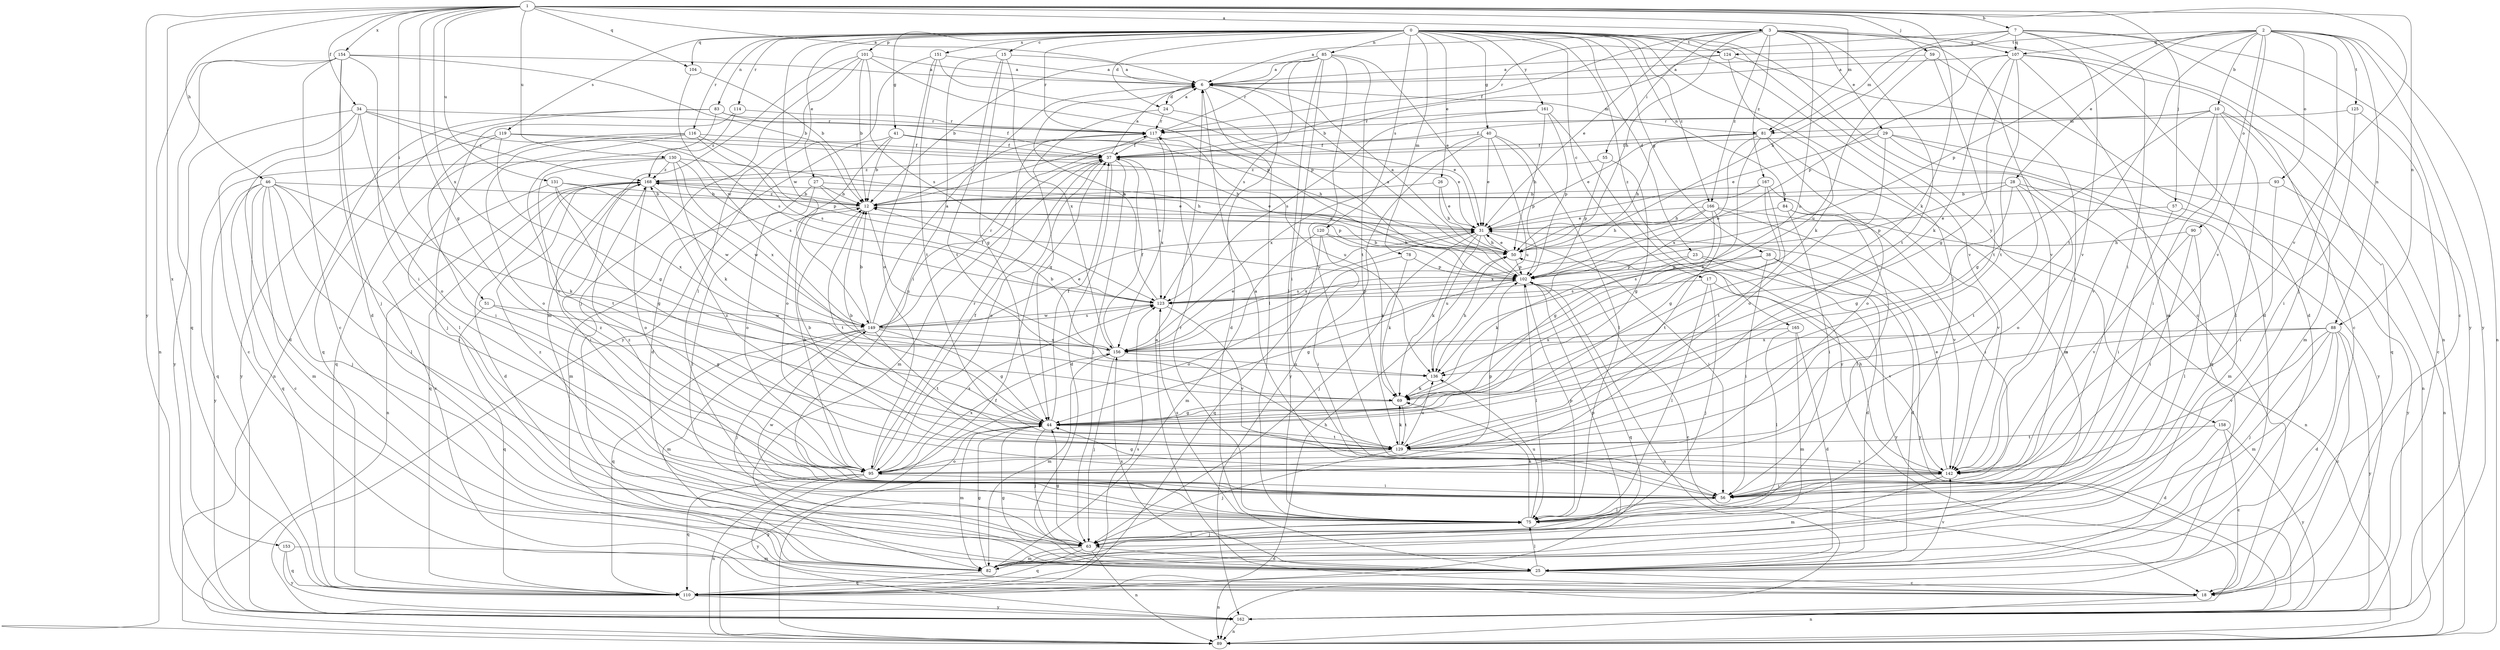 strict digraph  {
0;
1;
2;
3;
6;
7;
10;
12;
15;
17;
18;
23;
24;
25;
26;
27;
28;
29;
31;
34;
37;
38;
40;
41;
44;
46;
50;
51;
55;
56;
57;
59;
63;
69;
75;
78;
81;
82;
83;
84;
85;
88;
89;
90;
93;
95;
101;
102;
104;
107;
110;
114;
116;
117;
119;
120;
123;
124;
125;
129;
130;
131;
136;
142;
149;
151;
153;
154;
156;
158;
161;
162;
165;
166;
167;
168;
0 -> 15  [label=c];
0 -> 17  [label=c];
0 -> 18  [label=c];
0 -> 23  [label=d];
0 -> 24  [label=d];
0 -> 26  [label=e];
0 -> 27  [label=e];
0 -> 38  [label=g];
0 -> 40  [label=g];
0 -> 41  [label=g];
0 -> 75  [label=l];
0 -> 78  [label=m];
0 -> 83  [label=n];
0 -> 84  [label=n];
0 -> 85  [label=n];
0 -> 101  [label=p];
0 -> 104  [label=q];
0 -> 114  [label=r];
0 -> 116  [label=r];
0 -> 117  [label=r];
0 -> 119  [label=s];
0 -> 120  [label=s];
0 -> 124  [label=t];
0 -> 142  [label=v];
0 -> 149  [label=w];
0 -> 151  [label=x];
0 -> 158  [label=y];
0 -> 161  [label=y];
0 -> 165  [label=z];
0 -> 166  [label=z];
1 -> 3  [label=a];
1 -> 6  [label=a];
1 -> 7  [label=b];
1 -> 34  [label=f];
1 -> 44  [label=g];
1 -> 46  [label=h];
1 -> 51  [label=i];
1 -> 57  [label=j];
1 -> 59  [label=j];
1 -> 69  [label=k];
1 -> 81  [label=m];
1 -> 88  [label=n];
1 -> 104  [label=q];
1 -> 130  [label=u];
1 -> 131  [label=u];
1 -> 142  [label=v];
1 -> 153  [label=x];
1 -> 154  [label=x];
1 -> 156  [label=x];
1 -> 162  [label=y];
2 -> 10  [label=b];
2 -> 28  [label=e];
2 -> 63  [label=j];
2 -> 88  [label=n];
2 -> 89  [label=n];
2 -> 90  [label=o];
2 -> 93  [label=o];
2 -> 102  [label=p];
2 -> 107  [label=q];
2 -> 124  [label=t];
2 -> 125  [label=t];
2 -> 129  [label=t];
2 -> 142  [label=v];
2 -> 162  [label=y];
3 -> 6  [label=a];
3 -> 29  [label=e];
3 -> 31  [label=e];
3 -> 37  [label=f];
3 -> 50  [label=h];
3 -> 55  [label=i];
3 -> 89  [label=n];
3 -> 107  [label=q];
3 -> 129  [label=t];
3 -> 136  [label=u];
3 -> 142  [label=v];
3 -> 166  [label=z];
3 -> 167  [label=z];
6 -> 24  [label=d];
6 -> 25  [label=d];
6 -> 75  [label=l];
6 -> 81  [label=m];
7 -> 18  [label=c];
7 -> 50  [label=h];
7 -> 56  [label=i];
7 -> 81  [label=m];
7 -> 107  [label=q];
7 -> 117  [label=r];
7 -> 142  [label=v];
7 -> 162  [label=y];
10 -> 37  [label=f];
10 -> 44  [label=g];
10 -> 56  [label=i];
10 -> 75  [label=l];
10 -> 81  [label=m];
10 -> 82  [label=m];
10 -> 110  [label=q];
10 -> 142  [label=v];
12 -> 31  [label=e];
12 -> 75  [label=l];
12 -> 117  [label=r];
12 -> 129  [label=t];
12 -> 136  [label=u];
12 -> 168  [label=z];
15 -> 6  [label=a];
15 -> 44  [label=g];
15 -> 56  [label=i];
15 -> 129  [label=t];
15 -> 156  [label=x];
17 -> 63  [label=j];
17 -> 75  [label=l];
17 -> 123  [label=s];
17 -> 142  [label=v];
18 -> 6  [label=a];
18 -> 89  [label=n];
23 -> 25  [label=d];
23 -> 69  [label=k];
23 -> 102  [label=p];
23 -> 162  [label=y];
24 -> 6  [label=a];
24 -> 31  [label=e];
24 -> 44  [label=g];
24 -> 117  [label=r];
25 -> 18  [label=c];
25 -> 44  [label=g];
25 -> 75  [label=l];
25 -> 89  [label=n];
25 -> 142  [label=v];
25 -> 156  [label=x];
26 -> 12  [label=b];
26 -> 31  [label=e];
26 -> 50  [label=h];
27 -> 12  [label=b];
27 -> 31  [label=e];
27 -> 82  [label=m];
27 -> 95  [label=o];
27 -> 102  [label=p];
28 -> 12  [label=b];
28 -> 44  [label=g];
28 -> 82  [label=m];
28 -> 95  [label=o];
28 -> 102  [label=p];
28 -> 129  [label=t];
29 -> 31  [label=e];
29 -> 37  [label=f];
29 -> 89  [label=n];
29 -> 95  [label=o];
29 -> 110  [label=q];
29 -> 162  [label=y];
31 -> 50  [label=h];
31 -> 56  [label=i];
31 -> 63  [label=j];
31 -> 69  [label=k];
31 -> 136  [label=u];
31 -> 156  [label=x];
34 -> 18  [label=c];
34 -> 25  [label=d];
34 -> 95  [label=o];
34 -> 117  [label=r];
34 -> 123  [label=s];
34 -> 162  [label=y];
34 -> 168  [label=z];
37 -> 6  [label=a];
37 -> 25  [label=d];
37 -> 63  [label=j];
37 -> 82  [label=m];
37 -> 95  [label=o];
37 -> 123  [label=s];
37 -> 168  [label=z];
38 -> 25  [label=d];
38 -> 56  [label=i];
38 -> 102  [label=p];
38 -> 123  [label=s];
38 -> 162  [label=y];
40 -> 31  [label=e];
40 -> 37  [label=f];
40 -> 75  [label=l];
40 -> 102  [label=p];
40 -> 136  [label=u];
40 -> 156  [label=x];
40 -> 162  [label=y];
41 -> 12  [label=b];
41 -> 25  [label=d];
41 -> 31  [label=e];
41 -> 37  [label=f];
41 -> 50  [label=h];
41 -> 95  [label=o];
44 -> 12  [label=b];
44 -> 37  [label=f];
44 -> 63  [label=j];
44 -> 82  [label=m];
44 -> 129  [label=t];
46 -> 12  [label=b];
46 -> 18  [label=c];
46 -> 56  [label=i];
46 -> 63  [label=j];
46 -> 69  [label=k];
46 -> 75  [label=l];
46 -> 82  [label=m];
46 -> 110  [label=q];
46 -> 162  [label=y];
50 -> 6  [label=a];
50 -> 31  [label=e];
50 -> 102  [label=p];
51 -> 44  [label=g];
51 -> 110  [label=q];
51 -> 149  [label=w];
55 -> 44  [label=g];
55 -> 102  [label=p];
55 -> 168  [label=z];
56 -> 6  [label=a];
56 -> 75  [label=l];
56 -> 168  [label=z];
57 -> 31  [label=e];
57 -> 56  [label=i];
57 -> 162  [label=y];
59 -> 6  [label=a];
59 -> 25  [label=d];
59 -> 129  [label=t];
59 -> 136  [label=u];
63 -> 25  [label=d];
63 -> 44  [label=g];
63 -> 75  [label=l];
63 -> 82  [label=m];
63 -> 89  [label=n];
63 -> 102  [label=p];
63 -> 110  [label=q];
69 -> 44  [label=g];
69 -> 129  [label=t];
75 -> 63  [label=j];
75 -> 69  [label=k];
75 -> 102  [label=p];
75 -> 117  [label=r];
75 -> 123  [label=s];
75 -> 136  [label=u];
75 -> 149  [label=w];
75 -> 168  [label=z];
78 -> 69  [label=k];
78 -> 95  [label=o];
78 -> 102  [label=p];
81 -> 31  [label=e];
81 -> 37  [label=f];
81 -> 50  [label=h];
81 -> 69  [label=k];
81 -> 82  [label=m];
81 -> 95  [label=o];
81 -> 156  [label=x];
82 -> 44  [label=g];
82 -> 110  [label=q];
83 -> 37  [label=f];
83 -> 89  [label=n];
83 -> 110  [label=q];
83 -> 117  [label=r];
83 -> 142  [label=v];
84 -> 31  [label=e];
84 -> 56  [label=i];
84 -> 75  [label=l];
84 -> 89  [label=n];
85 -> 6  [label=a];
85 -> 12  [label=b];
85 -> 31  [label=e];
85 -> 56  [label=i];
85 -> 75  [label=l];
85 -> 117  [label=r];
85 -> 123  [label=s];
85 -> 129  [label=t];
85 -> 142  [label=v];
88 -> 18  [label=c];
88 -> 25  [label=d];
88 -> 63  [label=j];
88 -> 82  [label=m];
88 -> 136  [label=u];
88 -> 142  [label=v];
88 -> 156  [label=x];
88 -> 162  [label=y];
89 -> 37  [label=f];
89 -> 44  [label=g];
90 -> 50  [label=h];
90 -> 56  [label=i];
90 -> 75  [label=l];
90 -> 142  [label=v];
93 -> 12  [label=b];
93 -> 56  [label=i];
93 -> 89  [label=n];
95 -> 12  [label=b];
95 -> 37  [label=f];
95 -> 56  [label=i];
95 -> 89  [label=n];
95 -> 102  [label=p];
95 -> 110  [label=q];
95 -> 117  [label=r];
95 -> 123  [label=s];
95 -> 156  [label=x];
95 -> 162  [label=y];
95 -> 168  [label=z];
101 -> 6  [label=a];
101 -> 12  [label=b];
101 -> 63  [label=j];
101 -> 75  [label=l];
101 -> 82  [label=m];
101 -> 102  [label=p];
101 -> 123  [label=s];
102 -> 6  [label=a];
102 -> 12  [label=b];
102 -> 18  [label=c];
102 -> 44  [label=g];
102 -> 75  [label=l];
102 -> 89  [label=n];
102 -> 110  [label=q];
102 -> 123  [label=s];
104 -> 12  [label=b];
104 -> 149  [label=w];
107 -> 6  [label=a];
107 -> 18  [label=c];
107 -> 25  [label=d];
107 -> 44  [label=g];
107 -> 69  [label=k];
107 -> 82  [label=m];
107 -> 102  [label=p];
107 -> 129  [label=t];
110 -> 50  [label=h];
110 -> 123  [label=s];
110 -> 162  [label=y];
114 -> 63  [label=j];
114 -> 117  [label=r];
114 -> 168  [label=z];
116 -> 37  [label=f];
116 -> 75  [label=l];
116 -> 95  [label=o];
116 -> 102  [label=p];
116 -> 110  [label=q];
116 -> 123  [label=s];
117 -> 37  [label=f];
117 -> 136  [label=u];
117 -> 156  [label=x];
119 -> 37  [label=f];
119 -> 44  [label=g];
119 -> 50  [label=h];
119 -> 56  [label=i];
119 -> 162  [label=y];
120 -> 50  [label=h];
120 -> 56  [label=i];
120 -> 69  [label=k];
120 -> 82  [label=m];
120 -> 110  [label=q];
123 -> 6  [label=a];
123 -> 102  [label=p];
123 -> 142  [label=v];
123 -> 149  [label=w];
124 -> 6  [label=a];
124 -> 12  [label=b];
124 -> 56  [label=i];
124 -> 69  [label=k];
125 -> 18  [label=c];
125 -> 56  [label=i];
125 -> 117  [label=r];
129 -> 12  [label=b];
129 -> 63  [label=j];
129 -> 69  [label=k];
129 -> 95  [label=o];
129 -> 136  [label=u];
129 -> 142  [label=v];
129 -> 168  [label=z];
130 -> 50  [label=h];
130 -> 69  [label=k];
130 -> 110  [label=q];
130 -> 123  [label=s];
130 -> 129  [label=t];
130 -> 156  [label=x];
130 -> 168  [label=z];
131 -> 12  [label=b];
131 -> 18  [label=c];
131 -> 44  [label=g];
131 -> 149  [label=w];
131 -> 156  [label=x];
136 -> 50  [label=h];
136 -> 69  [label=k];
142 -> 31  [label=e];
142 -> 44  [label=g];
142 -> 50  [label=h];
142 -> 56  [label=i];
142 -> 82  [label=m];
149 -> 6  [label=a];
149 -> 12  [label=b];
149 -> 31  [label=e];
149 -> 37  [label=f];
149 -> 44  [label=g];
149 -> 63  [label=j];
149 -> 82  [label=m];
149 -> 110  [label=q];
149 -> 117  [label=r];
149 -> 123  [label=s];
149 -> 129  [label=t];
149 -> 156  [label=x];
151 -> 6  [label=a];
151 -> 95  [label=o];
151 -> 102  [label=p];
151 -> 129  [label=t];
151 -> 162  [label=y];
153 -> 82  [label=m];
153 -> 110  [label=q];
153 -> 162  [label=y];
154 -> 6  [label=a];
154 -> 12  [label=b];
154 -> 18  [label=c];
154 -> 25  [label=d];
154 -> 56  [label=i];
154 -> 63  [label=j];
154 -> 89  [label=n];
154 -> 110  [label=q];
156 -> 12  [label=b];
156 -> 31  [label=e];
156 -> 37  [label=f];
156 -> 63  [label=j];
156 -> 82  [label=m];
156 -> 136  [label=u];
158 -> 18  [label=c];
158 -> 25  [label=d];
158 -> 129  [label=t];
158 -> 162  [label=y];
161 -> 50  [label=h];
161 -> 102  [label=p];
161 -> 117  [label=r];
161 -> 123  [label=s];
161 -> 162  [label=y];
162 -> 89  [label=n];
165 -> 25  [label=d];
165 -> 75  [label=l];
165 -> 82  [label=m];
165 -> 156  [label=x];
166 -> 31  [label=e];
166 -> 44  [label=g];
166 -> 50  [label=h];
166 -> 56  [label=i];
166 -> 129  [label=t];
166 -> 142  [label=v];
166 -> 156  [label=x];
167 -> 12  [label=b];
167 -> 44  [label=g];
167 -> 50  [label=h];
167 -> 129  [label=t];
167 -> 142  [label=v];
168 -> 12  [label=b];
168 -> 25  [label=d];
168 -> 31  [label=e];
168 -> 56  [label=i];
168 -> 89  [label=n];
168 -> 95  [label=o];
168 -> 110  [label=q];
168 -> 149  [label=w];
}
